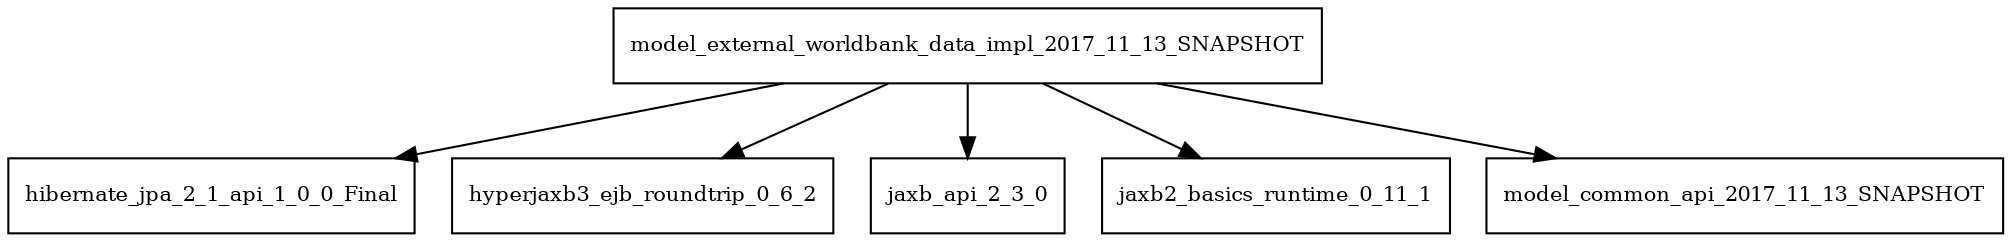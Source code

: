 digraph model_external_worldbank_data_impl_2017_11_13_SNAPSHOT_dependencies {
  node [shape = box, fontsize=10.0];
  model_external_worldbank_data_impl_2017_11_13_SNAPSHOT -> hibernate_jpa_2_1_api_1_0_0_Final;
  model_external_worldbank_data_impl_2017_11_13_SNAPSHOT -> hyperjaxb3_ejb_roundtrip_0_6_2;
  model_external_worldbank_data_impl_2017_11_13_SNAPSHOT -> jaxb_api_2_3_0;
  model_external_worldbank_data_impl_2017_11_13_SNAPSHOT -> jaxb2_basics_runtime_0_11_1;
  model_external_worldbank_data_impl_2017_11_13_SNAPSHOT -> model_common_api_2017_11_13_SNAPSHOT;
}
